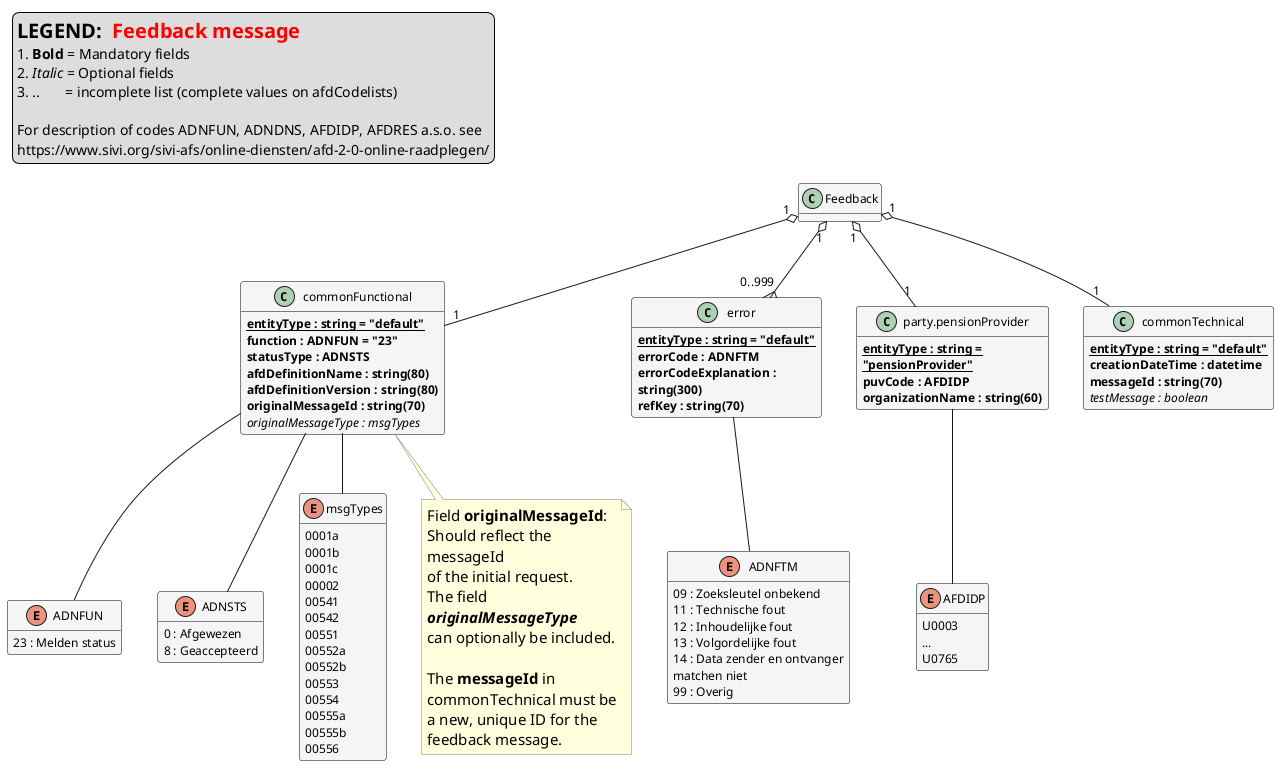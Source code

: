 @startuml sivi_bericht
set separator none
hide empty methods

' --- Lettertype-instellingen ---



skinparam defaultFontName "Arial"
skinparam defaultFontSize 12
skinparam classFontName "Arial"
skinparam noteFontName "Arial"
skinparam noteFontSize 15                     ' Specifiek: grotere tekst in notes (duidelijker zichtbaar)
skinparam monospacedFontName "Courier New"    ' Voor <code> of monospaced notatie

' --- Kleuren en layout ---
skinparam classBorderColor black
skinparam classBackgroundColor #F5F5F5
skinparam noteBackgroundColor #FFFFDD
skinparam noteBorderColor gray
skinparam shadowing false

' --- Tekstopmaak ---
skinparam wrapWidth 200
skinparam maxMessageSize 120



legend top left
 <size:20><b>LEGEND: </b> <color:red><b>Feedback message</b></color></size>
 1. <b>Bold</b> = Mandatory fields
 2. <i>Italic</i> = Optional fields
 3. ..       = incomplete list (complete values on afdCodelists)

For description of codes ADNFUN, ADNDNS, AFDIDP, AFDRES a.s.o. see
https://www.sivi.org/sivi-afs/online-diensten/afd-2-0-online-raadplegen/
end legend

 enum ADNFUN {
     23 : Melden status
 }

 enum ADNSTS {
     0 : Afgewezen
     8 : Geaccepteerd
 }
 
 enum ADNFTM {
     09 : Zoeksleutel onbekend
     11 : Technische fout
     12 : Inhoudelijke fout
     13 : Volgordelijke fout
     14 : Data zender en ontvanger matchen niet
     99 : Overig
 }
 
 enum AFDIDP {
     U0003
     ...
     U0765
 }
 
 enum msgTypes {
    0001a
	0001b
	0001c
	00002
	00541
	00542
	00551
	00552a
	00552b
	00553
	00554
	00555a
	00555b
	00556
 }

class commonFunctional {
    {static} **entityType : string = "default"**
    {field} **function : ADNFUN = "23"**
	{field} **statusType : ADNSTS**
    {field} **afdDefinitionName : string(80)**
    {field} **afdDefinitionVersion : string(80)**
    {field} **originalMessageId : string(70)**
	 {field} <i>originalMessageType : msgTypes</i>
}

class commonTechnical {
    {static} **entityType : string = "default"**
    {field} **creationDateTime : datetime**
    {field} **messageId : string(70)**
    {field} <i>testMessage : boolean</i>
}


class error {
    {static} **entityType : string = "default"**
    **errorCode : ADNFTM**
    {field} **errorCodeExplanation : string(300)**
    {field} **refKey : string(70)**
}




class party.pensionProvider  {
    {static} **entityType : string = "pensionProvider"**
    **puvCode : AFDIDP**
    {field} **organizationName : string(60)**
}


Feedback "1" o-- "1" commonTechnical
Feedback "1" o-- "1" commonFunctional
Feedback "1" o-- "1" party.pensionProvider
Feedback "1" o--{ "0..999" error

AFDIDP -up- party.pensionProvider
ADNFTM -up- error 
ADNFUN -u- commonFunctional
ADNSTS -u- commonFunctional
msgTypes -u- commonFunctional

note bottom of commonFunctional
Field <b>originalMessageId</b>:
Should reflect the messageId
of the initial request.
The field <b><i>originalMessageType</i></b>
can optionally be included.

The <b>messageId</b> in commonTechnical must be a new, unique ID for the feedback message.
end note

@enduml
